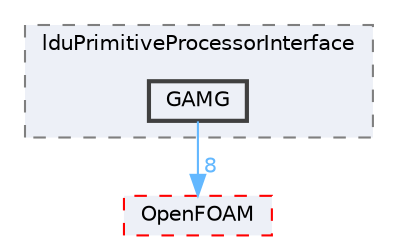 digraph "src/overset/lduPrimitiveProcessorInterface/GAMG"
{
 // LATEX_PDF_SIZE
  bgcolor="transparent";
  edge [fontname=Helvetica,fontsize=10,labelfontname=Helvetica,labelfontsize=10];
  node [fontname=Helvetica,fontsize=10,shape=box,height=0.2,width=0.4];
  compound=true
  subgraph clusterdir_b762ae4e91a4fddfcd1b3d4b364e39f6 {
    graph [ bgcolor="#edf0f7", pencolor="grey50", label="lduPrimitiveProcessorInterface", fontname=Helvetica,fontsize=10 style="filled,dashed", URL="dir_b762ae4e91a4fddfcd1b3d4b364e39f6.html",tooltip=""]
  dir_b591f3ed32207ef7f7961609f1a6cf09 [label="GAMG", fillcolor="#edf0f7", color="grey25", style="filled,bold", URL="dir_b591f3ed32207ef7f7961609f1a6cf09.html",tooltip=""];
  }
  dir_c5473ff19b20e6ec4dfe5c310b3778a8 [label="OpenFOAM", fillcolor="#edf0f7", color="red", style="filled,dashed", URL="dir_c5473ff19b20e6ec4dfe5c310b3778a8.html",tooltip=""];
  dir_b591f3ed32207ef7f7961609f1a6cf09->dir_c5473ff19b20e6ec4dfe5c310b3778a8 [headlabel="8", labeldistance=1.5 headhref="dir_001576_002695.html" href="dir_001576_002695.html" color="steelblue1" fontcolor="steelblue1"];
}
